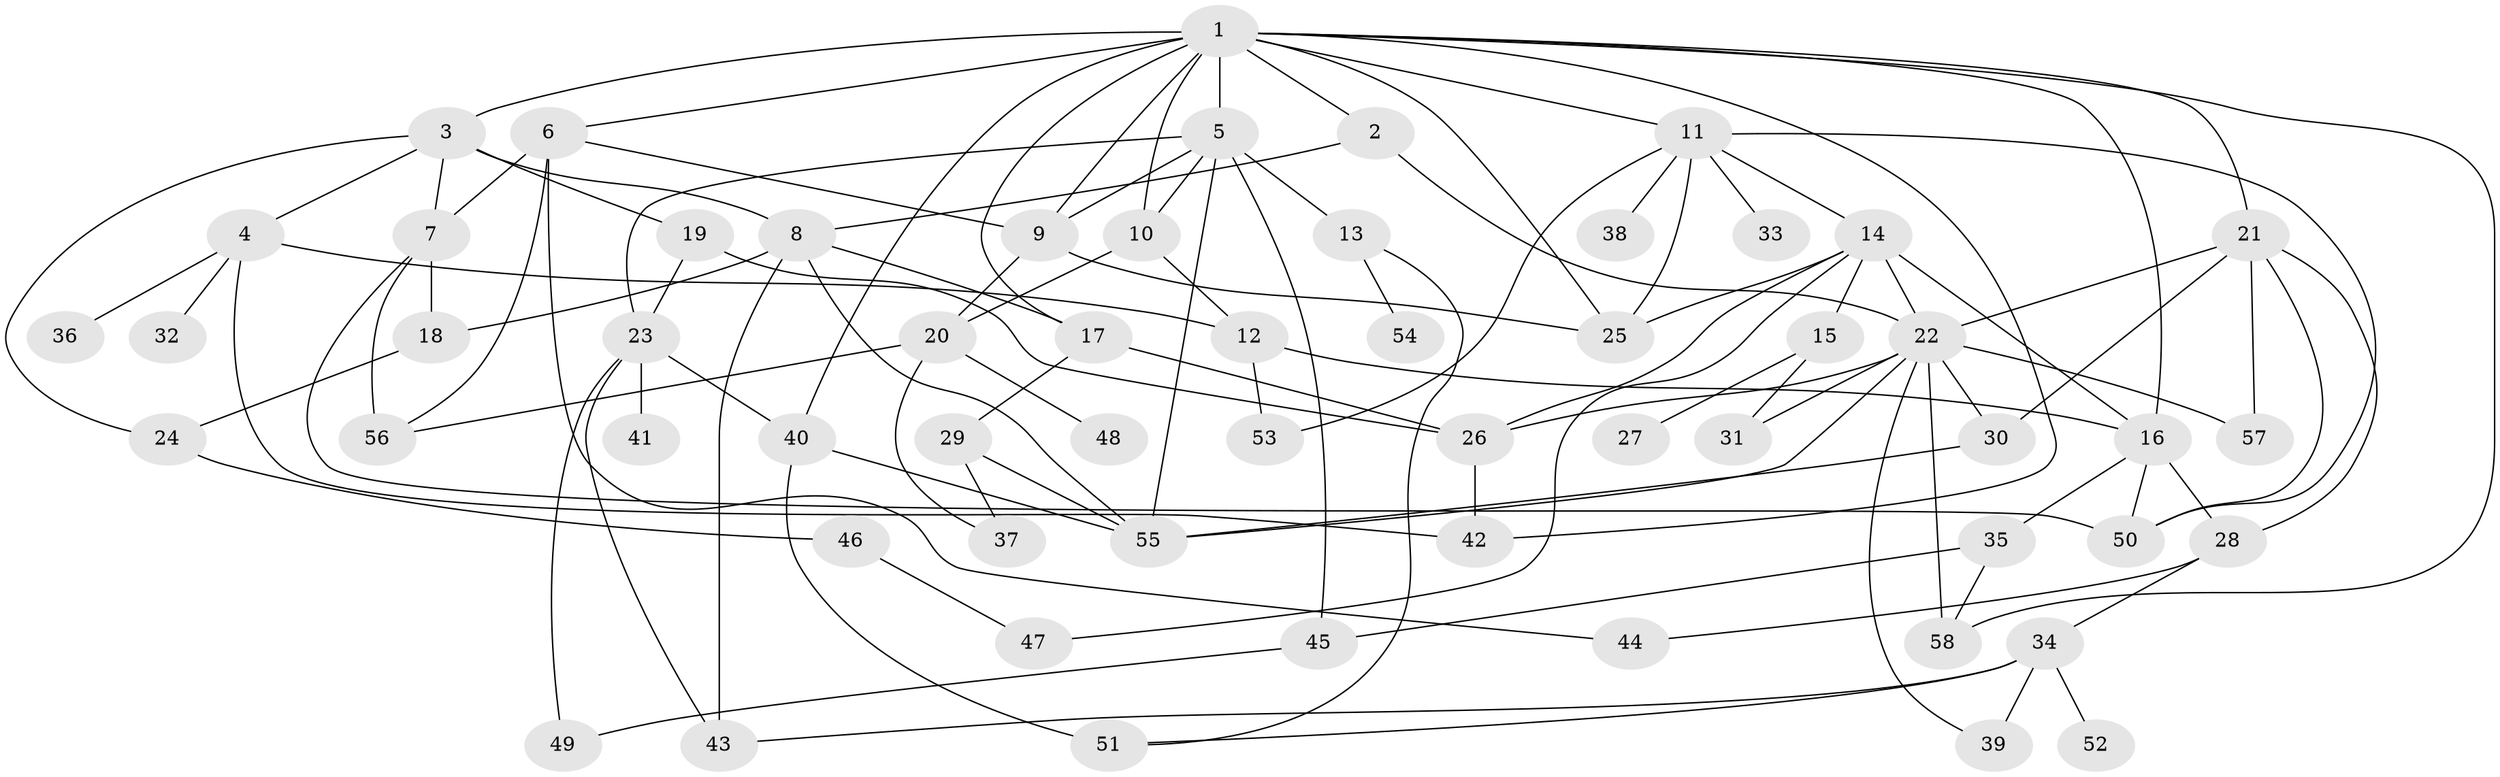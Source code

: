 // original degree distribution, {4: 0.12413793103448276, 5: 0.0896551724137931, 3: 0.23448275862068965, 6: 0.013793103448275862, 8: 0.006896551724137931, 7: 0.027586206896551724, 1: 0.22758620689655173, 2: 0.27586206896551724}
// Generated by graph-tools (version 1.1) at 2025/48/03/04/25 22:48:42]
// undirected, 58 vertices, 108 edges
graph export_dot {
  node [color=gray90,style=filled];
  1;
  2;
  3;
  4;
  5;
  6;
  7;
  8;
  9;
  10;
  11;
  12;
  13;
  14;
  15;
  16;
  17;
  18;
  19;
  20;
  21;
  22;
  23;
  24;
  25;
  26;
  27;
  28;
  29;
  30;
  31;
  32;
  33;
  34;
  35;
  36;
  37;
  38;
  39;
  40;
  41;
  42;
  43;
  44;
  45;
  46;
  47;
  48;
  49;
  50;
  51;
  52;
  53;
  54;
  55;
  56;
  57;
  58;
  1 -- 2 [weight=1.0];
  1 -- 3 [weight=1.0];
  1 -- 5 [weight=2.0];
  1 -- 6 [weight=1.0];
  1 -- 9 [weight=1.0];
  1 -- 10 [weight=1.0];
  1 -- 11 [weight=1.0];
  1 -- 16 [weight=1.0];
  1 -- 17 [weight=1.0];
  1 -- 21 [weight=1.0];
  1 -- 25 [weight=1.0];
  1 -- 40 [weight=1.0];
  1 -- 42 [weight=1.0];
  1 -- 58 [weight=1.0];
  2 -- 8 [weight=1.0];
  2 -- 22 [weight=2.0];
  3 -- 4 [weight=1.0];
  3 -- 7 [weight=1.0];
  3 -- 8 [weight=1.0];
  3 -- 19 [weight=2.0];
  3 -- 24 [weight=1.0];
  4 -- 12 [weight=1.0];
  4 -- 32 [weight=1.0];
  4 -- 36 [weight=1.0];
  4 -- 42 [weight=1.0];
  5 -- 9 [weight=1.0];
  5 -- 10 [weight=1.0];
  5 -- 13 [weight=1.0];
  5 -- 23 [weight=1.0];
  5 -- 45 [weight=1.0];
  5 -- 55 [weight=1.0];
  6 -- 7 [weight=2.0];
  6 -- 9 [weight=1.0];
  6 -- 44 [weight=1.0];
  6 -- 56 [weight=2.0];
  7 -- 18 [weight=1.0];
  7 -- 50 [weight=1.0];
  7 -- 56 [weight=1.0];
  8 -- 17 [weight=1.0];
  8 -- 18 [weight=1.0];
  8 -- 43 [weight=1.0];
  8 -- 55 [weight=1.0];
  9 -- 20 [weight=1.0];
  9 -- 25 [weight=1.0];
  10 -- 12 [weight=2.0];
  10 -- 20 [weight=1.0];
  11 -- 14 [weight=1.0];
  11 -- 25 [weight=1.0];
  11 -- 33 [weight=1.0];
  11 -- 38 [weight=1.0];
  11 -- 50 [weight=1.0];
  11 -- 53 [weight=1.0];
  12 -- 16 [weight=1.0];
  12 -- 53 [weight=1.0];
  13 -- 51 [weight=1.0];
  13 -- 54 [weight=1.0];
  14 -- 15 [weight=1.0];
  14 -- 16 [weight=1.0];
  14 -- 22 [weight=1.0];
  14 -- 25 [weight=1.0];
  14 -- 26 [weight=1.0];
  14 -- 47 [weight=1.0];
  15 -- 27 [weight=1.0];
  15 -- 31 [weight=1.0];
  16 -- 28 [weight=1.0];
  16 -- 35 [weight=1.0];
  16 -- 50 [weight=1.0];
  17 -- 26 [weight=1.0];
  17 -- 29 [weight=1.0];
  18 -- 24 [weight=1.0];
  19 -- 23 [weight=1.0];
  19 -- 26 [weight=1.0];
  20 -- 37 [weight=1.0];
  20 -- 48 [weight=1.0];
  20 -- 56 [weight=1.0];
  21 -- 22 [weight=2.0];
  21 -- 28 [weight=1.0];
  21 -- 30 [weight=1.0];
  21 -- 50 [weight=1.0];
  21 -- 57 [weight=1.0];
  22 -- 26 [weight=1.0];
  22 -- 30 [weight=1.0];
  22 -- 31 [weight=1.0];
  22 -- 39 [weight=1.0];
  22 -- 55 [weight=1.0];
  22 -- 57 [weight=1.0];
  22 -- 58 [weight=1.0];
  23 -- 40 [weight=1.0];
  23 -- 41 [weight=1.0];
  23 -- 43 [weight=1.0];
  23 -- 49 [weight=1.0];
  24 -- 46 [weight=1.0];
  26 -- 42 [weight=2.0];
  28 -- 34 [weight=1.0];
  28 -- 44 [weight=1.0];
  29 -- 37 [weight=2.0];
  29 -- 55 [weight=1.0];
  30 -- 55 [weight=1.0];
  34 -- 39 [weight=2.0];
  34 -- 43 [weight=1.0];
  34 -- 51 [weight=1.0];
  34 -- 52 [weight=1.0];
  35 -- 45 [weight=1.0];
  35 -- 58 [weight=1.0];
  40 -- 51 [weight=2.0];
  40 -- 55 [weight=1.0];
  45 -- 49 [weight=1.0];
  46 -- 47 [weight=1.0];
}
